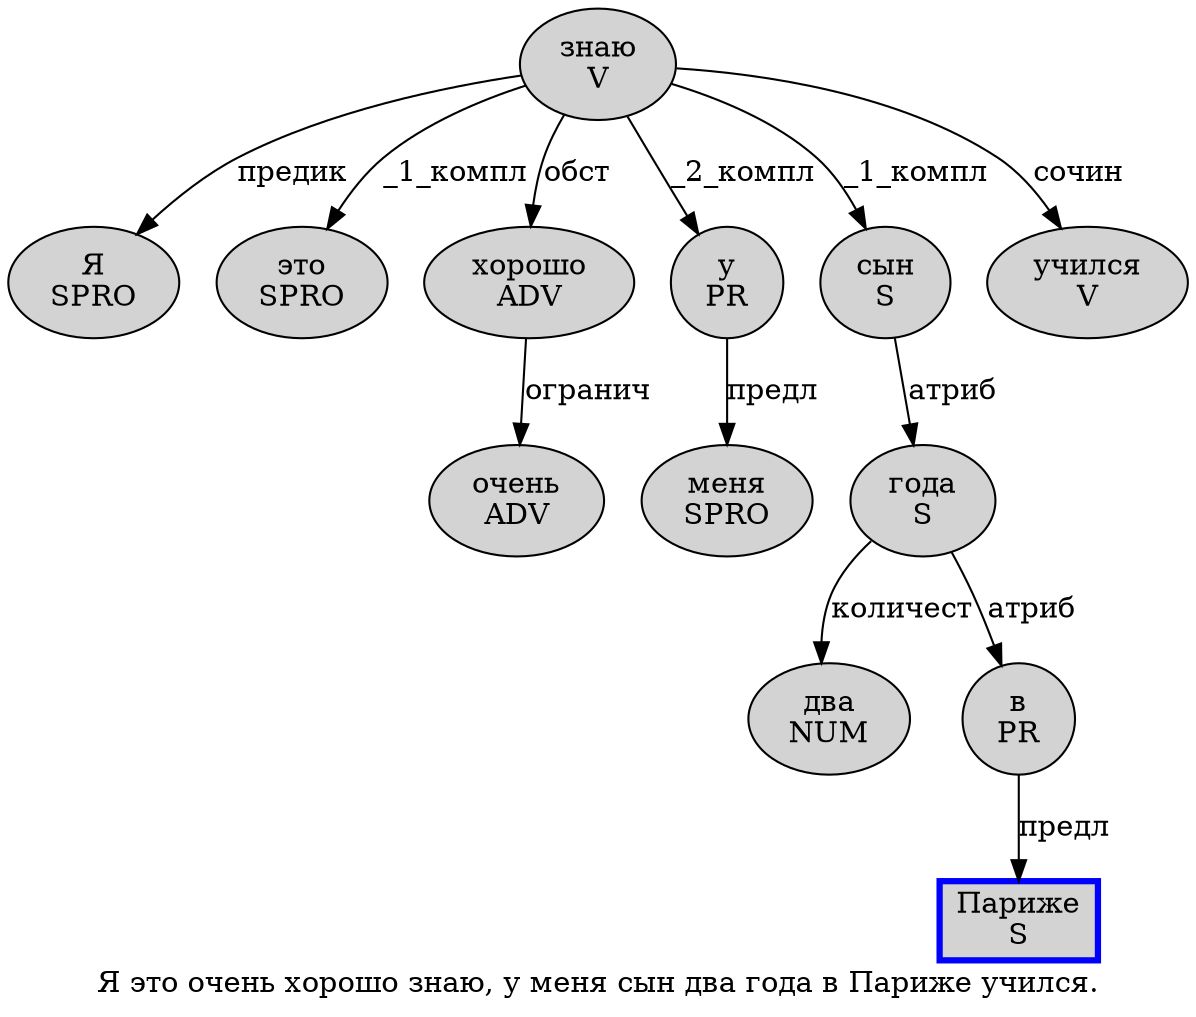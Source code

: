 digraph SENTENCE_305 {
	graph [label="Я это очень хорошо знаю, у меня сын два года в Париже учился."]
	node [style=filled]
		0 [label="Я
SPRO" color="" fillcolor=lightgray penwidth=1 shape=ellipse]
		1 [label="это
SPRO" color="" fillcolor=lightgray penwidth=1 shape=ellipse]
		2 [label="очень
ADV" color="" fillcolor=lightgray penwidth=1 shape=ellipse]
		3 [label="хорошо
ADV" color="" fillcolor=lightgray penwidth=1 shape=ellipse]
		4 [label="знаю
V" color="" fillcolor=lightgray penwidth=1 shape=ellipse]
		6 [label="у
PR" color="" fillcolor=lightgray penwidth=1 shape=ellipse]
		7 [label="меня
SPRO" color="" fillcolor=lightgray penwidth=1 shape=ellipse]
		8 [label="сын
S" color="" fillcolor=lightgray penwidth=1 shape=ellipse]
		9 [label="два
NUM" color="" fillcolor=lightgray penwidth=1 shape=ellipse]
		10 [label="года
S" color="" fillcolor=lightgray penwidth=1 shape=ellipse]
		11 [label="в
PR" color="" fillcolor=lightgray penwidth=1 shape=ellipse]
		12 [label="Париже
S" color=blue fillcolor=lightgray penwidth=3 shape=box]
		13 [label="учился
V" color="" fillcolor=lightgray penwidth=1 shape=ellipse]
			10 -> 9 [label="количест"]
			10 -> 11 [label="атриб"]
			4 -> 0 [label="предик"]
			4 -> 1 [label="_1_компл"]
			4 -> 3 [label="обст"]
			4 -> 6 [label="_2_компл"]
			4 -> 8 [label="_1_компл"]
			4 -> 13 [label="сочин"]
			6 -> 7 [label="предл"]
			3 -> 2 [label="огранич"]
			11 -> 12 [label="предл"]
			8 -> 10 [label="атриб"]
}
